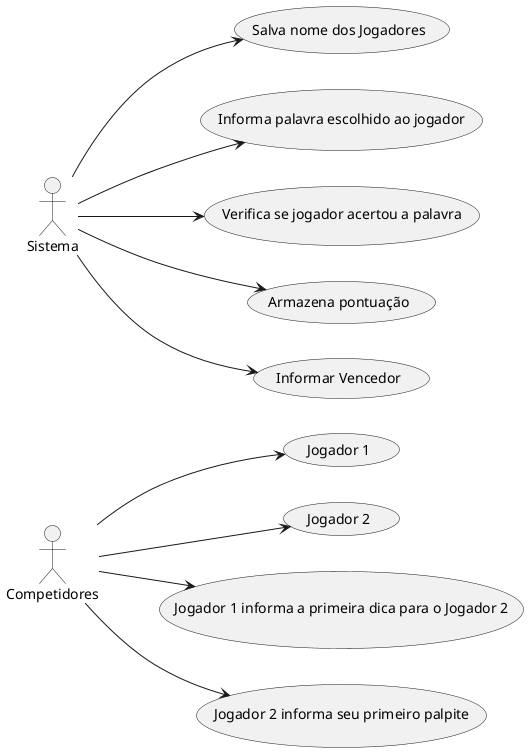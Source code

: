 @startuml

	(Jogador 1) as (Use1)
	(Jogador 2) as (Use2)
	(Salva nome dos Jogadores) as (Use3)
	(Informa palavra escolhido ao jogador) as (Use5)
	(Verifica se jogador acertou a palavra) as (Use6)
	(Armazena pontuação) as (Use10)
	(Informar Vencedor) as (Use7)
	(Jogador 1 informa a primeira dica para o Jogador 2) as (Use8)
	(Jogador 2 informa seu primeiro palpite) as (Use9)

	left to right direction

	Competidores --> (Use1)
	Competidores --> (Use2)
	Competidores --> (Use8)
	Competidores --> (Use9)
	Sistema --> (Use3)
	Sistema --> (Use5)
	Sistema --> (Use6)
	Sistema --> (Use7)
	Sistema --> (Use10)


	@enduml